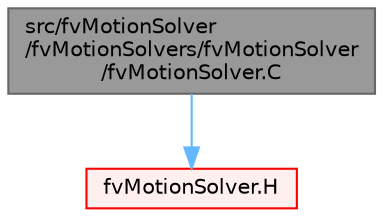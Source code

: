 digraph "src/fvMotionSolver/fvMotionSolvers/fvMotionSolver/fvMotionSolver.C"
{
 // LATEX_PDF_SIZE
  bgcolor="transparent";
  edge [fontname=Helvetica,fontsize=10,labelfontname=Helvetica,labelfontsize=10];
  node [fontname=Helvetica,fontsize=10,shape=box,height=0.2,width=0.4];
  Node1 [id="Node000001",label="src/fvMotionSolver\l/fvMotionSolvers/fvMotionSolver\l/fvMotionSolver.C",height=0.2,width=0.4,color="gray40", fillcolor="grey60", style="filled", fontcolor="black",tooltip=" "];
  Node1 -> Node2 [id="edge1_Node000001_Node000002",color="steelblue1",style="solid",tooltip=" "];
  Node2 [id="Node000002",label="fvMotionSolver.H",height=0.2,width=0.4,color="red", fillcolor="#FFF0F0", style="filled",URL="$fvMotionSolver_8H.html",tooltip=" "];
}
